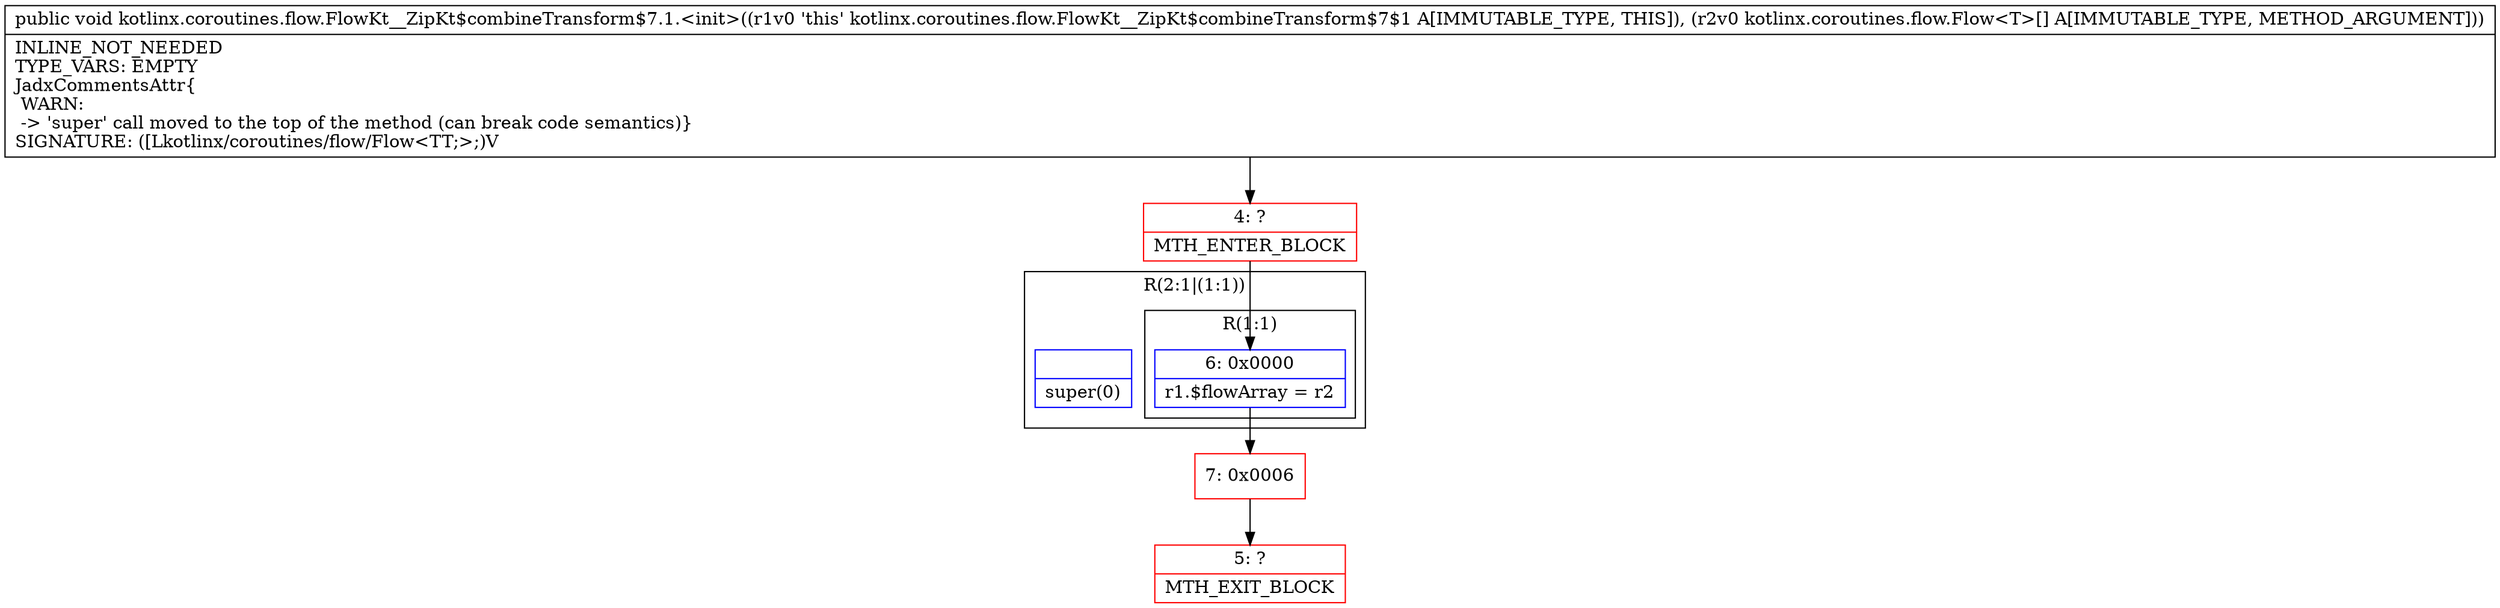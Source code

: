 digraph "CFG forkotlinx.coroutines.flow.FlowKt__ZipKt$combineTransform$7.1.\<init\>([Lkotlinx\/coroutines\/flow\/Flow;)V" {
subgraph cluster_Region_1824495552 {
label = "R(2:1|(1:1))";
node [shape=record,color=blue];
Node_InsnContainer_1082669847 [shape=record,label="{|super(0)\l}"];
subgraph cluster_Region_1922891322 {
label = "R(1:1)";
node [shape=record,color=blue];
Node_6 [shape=record,label="{6\:\ 0x0000|r1.$flowArray = r2\l}"];
}
}
Node_4 [shape=record,color=red,label="{4\:\ ?|MTH_ENTER_BLOCK\l}"];
Node_7 [shape=record,color=red,label="{7\:\ 0x0006}"];
Node_5 [shape=record,color=red,label="{5\:\ ?|MTH_EXIT_BLOCK\l}"];
MethodNode[shape=record,label="{public void kotlinx.coroutines.flow.FlowKt__ZipKt$combineTransform$7.1.\<init\>((r1v0 'this' kotlinx.coroutines.flow.FlowKt__ZipKt$combineTransform$7$1 A[IMMUTABLE_TYPE, THIS]), (r2v0 kotlinx.coroutines.flow.Flow\<T\>[] A[IMMUTABLE_TYPE, METHOD_ARGUMENT]))  | INLINE_NOT_NEEDED\lTYPE_VARS: EMPTY\lJadxCommentsAttr\{\l WARN: \l \-\> 'super' call moved to the top of the method (can break code semantics)\}\lSIGNATURE: ([Lkotlinx\/coroutines\/flow\/Flow\<TT;\>;)V\l}"];
MethodNode -> Node_4;Node_6 -> Node_7;
Node_4 -> Node_6;
Node_7 -> Node_5;
}

